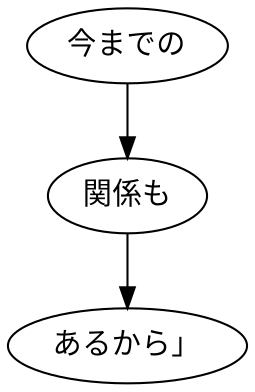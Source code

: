 digraph graph9076 {
	node0 [label="今までの"];
	node1 [label="関係も"];
	node2 [label="あるから」"];
	node0 -> node1;
	node1 -> node2;
}
